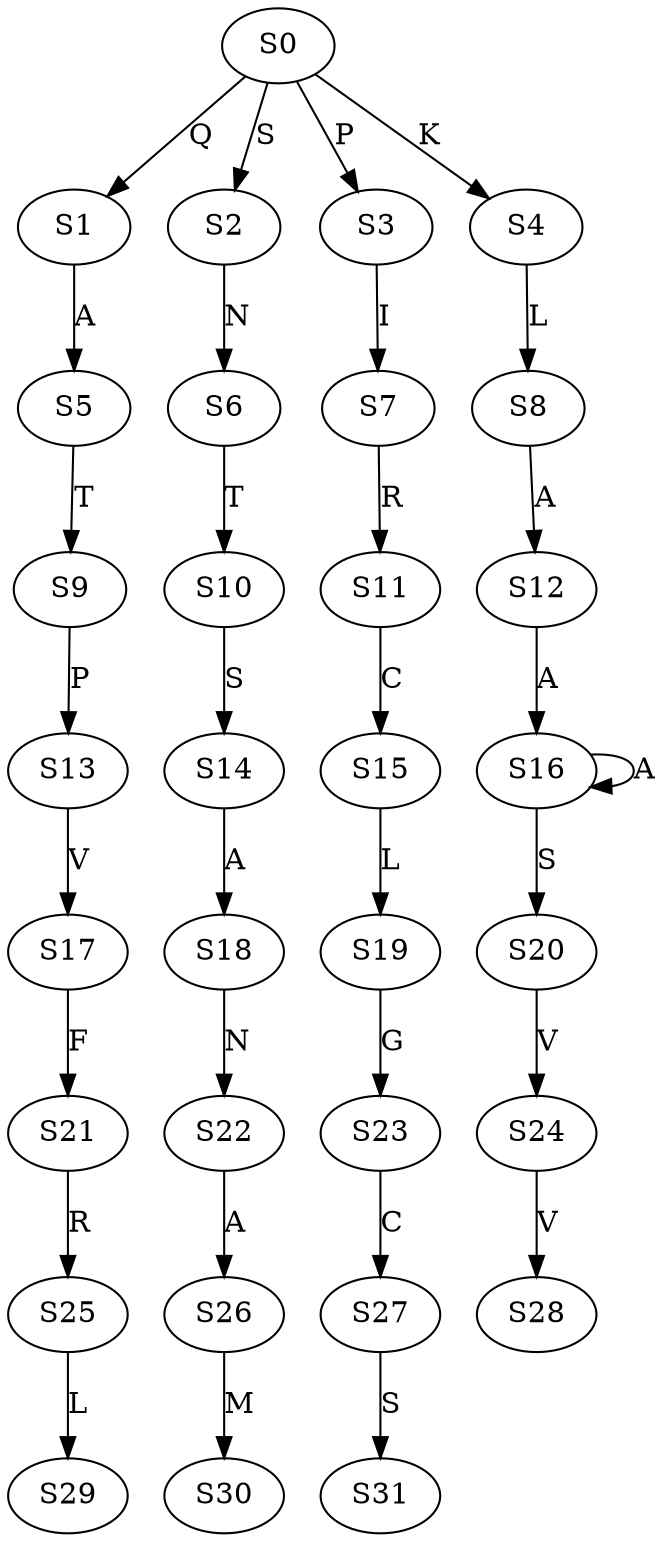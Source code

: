 strict digraph  {
	S0 -> S1 [ label = Q ];
	S0 -> S2 [ label = S ];
	S0 -> S3 [ label = P ];
	S0 -> S4 [ label = K ];
	S1 -> S5 [ label = A ];
	S2 -> S6 [ label = N ];
	S3 -> S7 [ label = I ];
	S4 -> S8 [ label = L ];
	S5 -> S9 [ label = T ];
	S6 -> S10 [ label = T ];
	S7 -> S11 [ label = R ];
	S8 -> S12 [ label = A ];
	S9 -> S13 [ label = P ];
	S10 -> S14 [ label = S ];
	S11 -> S15 [ label = C ];
	S12 -> S16 [ label = A ];
	S13 -> S17 [ label = V ];
	S14 -> S18 [ label = A ];
	S15 -> S19 [ label = L ];
	S16 -> S20 [ label = S ];
	S16 -> S16 [ label = A ];
	S17 -> S21 [ label = F ];
	S18 -> S22 [ label = N ];
	S19 -> S23 [ label = G ];
	S20 -> S24 [ label = V ];
	S21 -> S25 [ label = R ];
	S22 -> S26 [ label = A ];
	S23 -> S27 [ label = C ];
	S24 -> S28 [ label = V ];
	S25 -> S29 [ label = L ];
	S26 -> S30 [ label = M ];
	S27 -> S31 [ label = S ];
}
